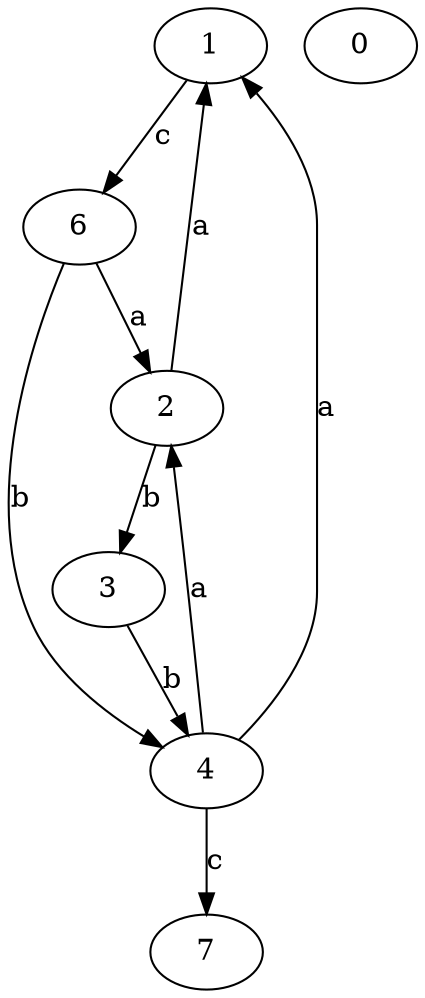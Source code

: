 strict digraph  {
1;
2;
0;
3;
4;
6;
7;
1 -> 6  [label=c];
2 -> 1  [label=a];
2 -> 3  [label=b];
3 -> 4  [label=b];
4 -> 1  [label=a];
4 -> 2  [label=a];
4 -> 7  [label=c];
6 -> 2  [label=a];
6 -> 4  [label=b];
}
